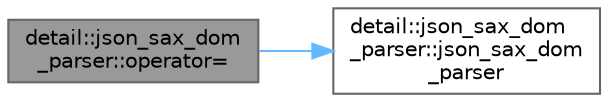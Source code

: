 digraph "detail::json_sax_dom_parser::operator="
{
 // LATEX_PDF_SIZE
  bgcolor="transparent";
  edge [fontname=Helvetica,fontsize=10,labelfontname=Helvetica,labelfontsize=10];
  node [fontname=Helvetica,fontsize=10,shape=box,height=0.2,width=0.4];
  rankdir="LR";
  Node1 [id="Node000001",label="detail::json_sax_dom\l_parser::operator=",height=0.2,width=0.4,color="gray40", fillcolor="grey60", style="filled", fontcolor="black",tooltip=" "];
  Node1 -> Node2 [id="edge2_Node000001_Node000002",color="steelblue1",style="solid",tooltip=" "];
  Node2 [id="Node000002",label="detail::json_sax_dom\l_parser::json_sax_dom\l_parser",height=0.2,width=0.4,color="grey40", fillcolor="white", style="filled",URL="$classdetail_1_1json__sax__dom__parser.html#a3ee72f78d1ebdd8f8573ccf2b8e3ea6f",tooltip=" "];
}

